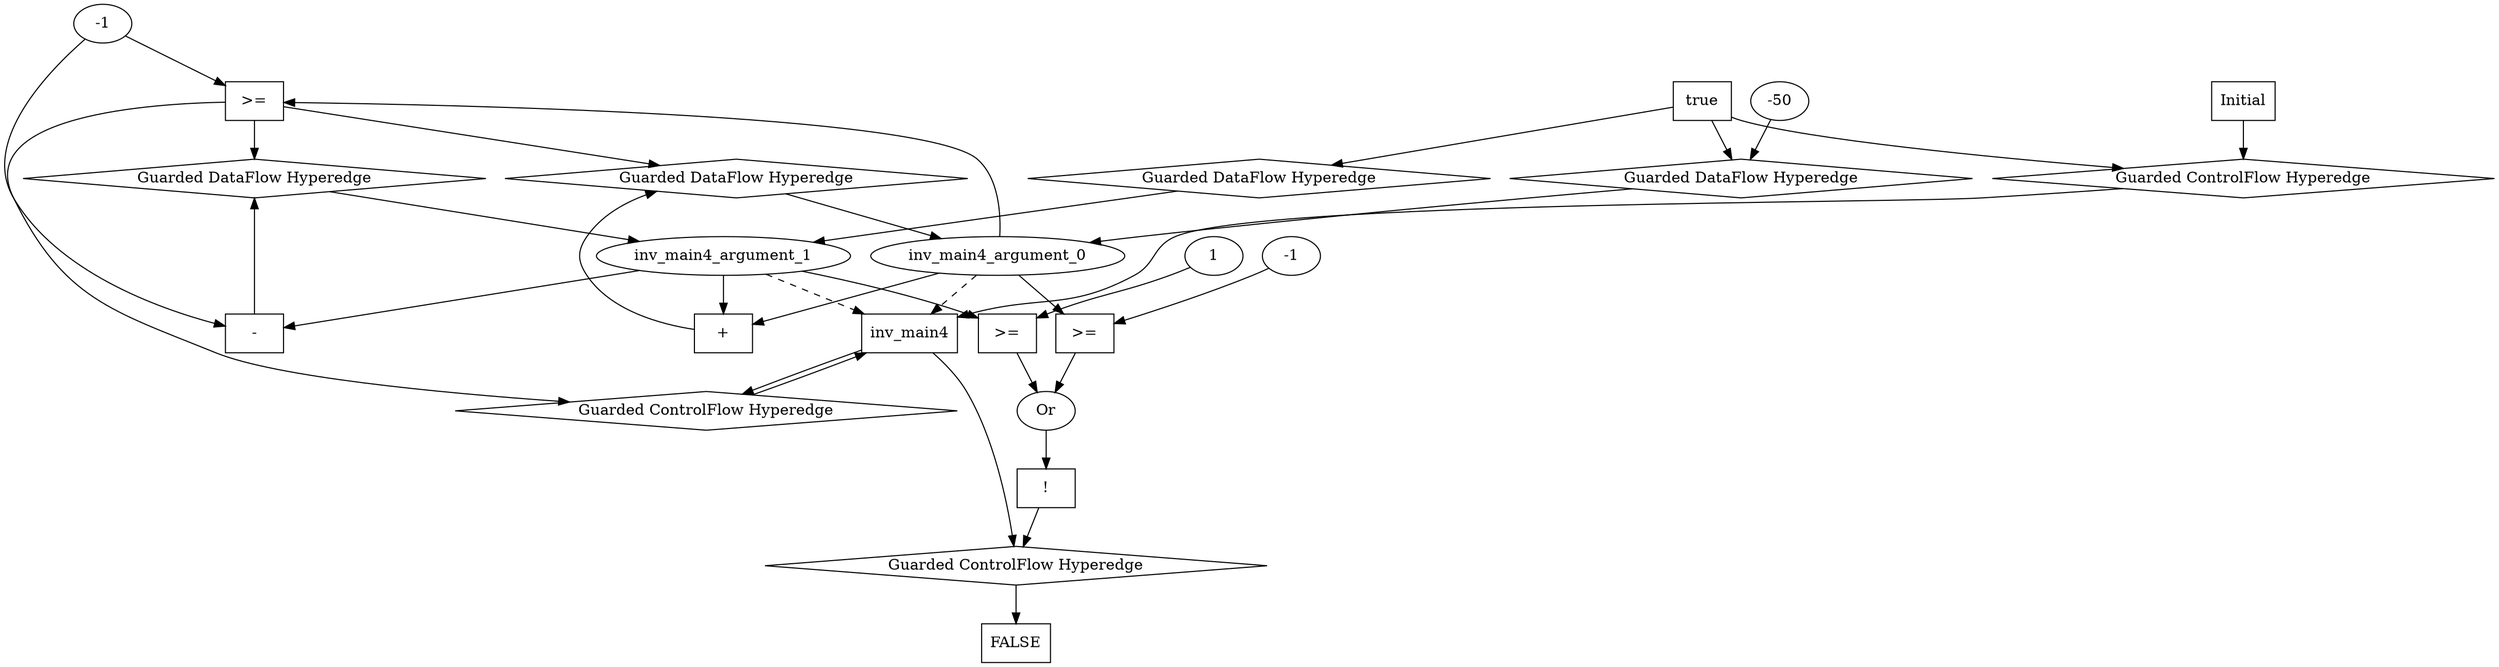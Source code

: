 digraph dag {
inv_main4 [label="inv_main4" shape="rect"];
FALSE [label="FALSE" shape="rect"];
Initial [label="Initial" shape="rect"];
ControlFowHyperEdge_0 [label="Guarded ControlFlow Hyperedge" shape="diamond"];
Initial -> ControlFowHyperEdge_0[label=""]
ControlFowHyperEdge_0 -> inv_main4[label=""]
ControlFowHyperEdge_1 [label="Guarded ControlFlow Hyperedge" shape="diamond"];
inv_main4 -> ControlFowHyperEdge_1[label=""]
ControlFowHyperEdge_1 -> inv_main4[label=""]
ControlFowHyperEdge_2 [label="Guarded ControlFlow Hyperedge" shape="diamond"];
inv_main4 -> ControlFowHyperEdge_2[label=""]
ControlFowHyperEdge_2 -> FALSE[label=""]
inv_main4_argument_0 [label="inv_main4_argument_0" shape="oval"];
inv_main4_argument_0 -> inv_main4[label="" style="dashed"]
inv_main4_argument_1 [label="inv_main4_argument_1" shape="oval"];
inv_main4_argument_1 -> inv_main4[label="" style="dashed"]

true_0 [label="true" shape="rect"];
true_0->ControlFowHyperEdge_0 [label=""];
xxxinv_main4___Initial_0xxxdataFlow_0_node_0 [label="-50"];

xxxinv_main4___Initial_0xxxdataFlow_0_node_0->DataFowHyperEdge_0_inv_main4_argument_0 [label=""];
xxxinv_main4___inv_main4_1xxxguard_0_node_0 [label=">=" shape="rect"];
xxxinv_main4___inv_main4_1xxxdataFlow1_node_2->xxxinv_main4___inv_main4_1xxxguard_0_node_0
inv_main4_argument_0->xxxinv_main4___inv_main4_1xxxguard_0_node_0

xxxinv_main4___inv_main4_1xxxguard_0_node_0->ControlFowHyperEdge_1 [label=""];
xxxinv_main4___inv_main4_1xxxdataFlow_0_node_0 [label="+" shape="rect"];
inv_main4_argument_0->xxxinv_main4___inv_main4_1xxxdataFlow_0_node_0
inv_main4_argument_1->xxxinv_main4___inv_main4_1xxxdataFlow_0_node_0

xxxinv_main4___inv_main4_1xxxdataFlow_0_node_0->DataFowHyperEdge_1_inv_main4_argument_0 [label=""];
xxxinv_main4___inv_main4_1xxxdataFlow1_node_0 [label="-" shape="rect"];
xxxinv_main4___inv_main4_1xxxdataFlow1_node_2 [label="-1"];
inv_main4_argument_1->xxxinv_main4___inv_main4_1xxxdataFlow1_node_0
xxxinv_main4___inv_main4_1xxxdataFlow1_node_2->xxxinv_main4___inv_main4_1xxxdataFlow1_node_0

xxxinv_main4___inv_main4_1xxxdataFlow1_node_0->DataFowHyperEdge_1_inv_main4_argument_1 [label=""];
xxxFALSE___inv_main4_2xxxguard_0_node_0 [label="!" shape="rect"];
xxxFALSE___inv_main4_2xxxguard_0_node_1 [label="Or"];
xxxFALSE___inv_main4_2xxxguard_0_node_2 [label=">=" shape="rect"];
xxxFALSE___inv_main4_2xxxguard_0_node_4 [label="1"];
xxxFALSE___inv_main4_2xxxguard_0_node_5 [label=">=" shape="rect"];
xxxFALSE___inv_main4_2xxxguard_0_node_6 [label="-1"];
xxxFALSE___inv_main4_2xxxguard_0_node_1->xxxFALSE___inv_main4_2xxxguard_0_node_0
xxxFALSE___inv_main4_2xxxguard_0_node_2->xxxFALSE___inv_main4_2xxxguard_0_node_1
xxxFALSE___inv_main4_2xxxguard_0_node_5->xxxFALSE___inv_main4_2xxxguard_0_node_1
inv_main4_argument_1->xxxFALSE___inv_main4_2xxxguard_0_node_2
xxxFALSE___inv_main4_2xxxguard_0_node_4->xxxFALSE___inv_main4_2xxxguard_0_node_2
xxxFALSE___inv_main4_2xxxguard_0_node_6->xxxFALSE___inv_main4_2xxxguard_0_node_5
inv_main4_argument_0->xxxFALSE___inv_main4_2xxxguard_0_node_5

xxxFALSE___inv_main4_2xxxguard_0_node_0->ControlFowHyperEdge_2 [label=""];
DataFowHyperEdge_0_inv_main4_argument_0 [label="Guarded DataFlow Hyperedge" shape="diamond"];
DataFowHyperEdge_0_inv_main4_argument_0 -> inv_main4_argument_0[label=""]
true_0->DataFowHyperEdge_0_inv_main4_argument_0 [label=""];
DataFowHyperEdge_0_inv_main4_argument_1 [label="Guarded DataFlow Hyperedge" shape="diamond"];
DataFowHyperEdge_0_inv_main4_argument_1 -> inv_main4_argument_1[label=""]
true_0->DataFowHyperEdge_0_inv_main4_argument_1 [label=""];
DataFowHyperEdge_1_inv_main4_argument_0 [label="Guarded DataFlow Hyperedge" shape="diamond"];
DataFowHyperEdge_1_inv_main4_argument_0 -> inv_main4_argument_0[label=""]
xxxinv_main4___inv_main4_1xxxguard_0_node_0 -> DataFowHyperEdge_1_inv_main4_argument_0[label=""]
DataFowHyperEdge_1_inv_main4_argument_1 [label="Guarded DataFlow Hyperedge" shape="diamond"];
DataFowHyperEdge_1_inv_main4_argument_1 -> inv_main4_argument_1[label=""]
xxxinv_main4___inv_main4_1xxxguard_0_node_0 -> DataFowHyperEdge_1_inv_main4_argument_1[label=""]
}
